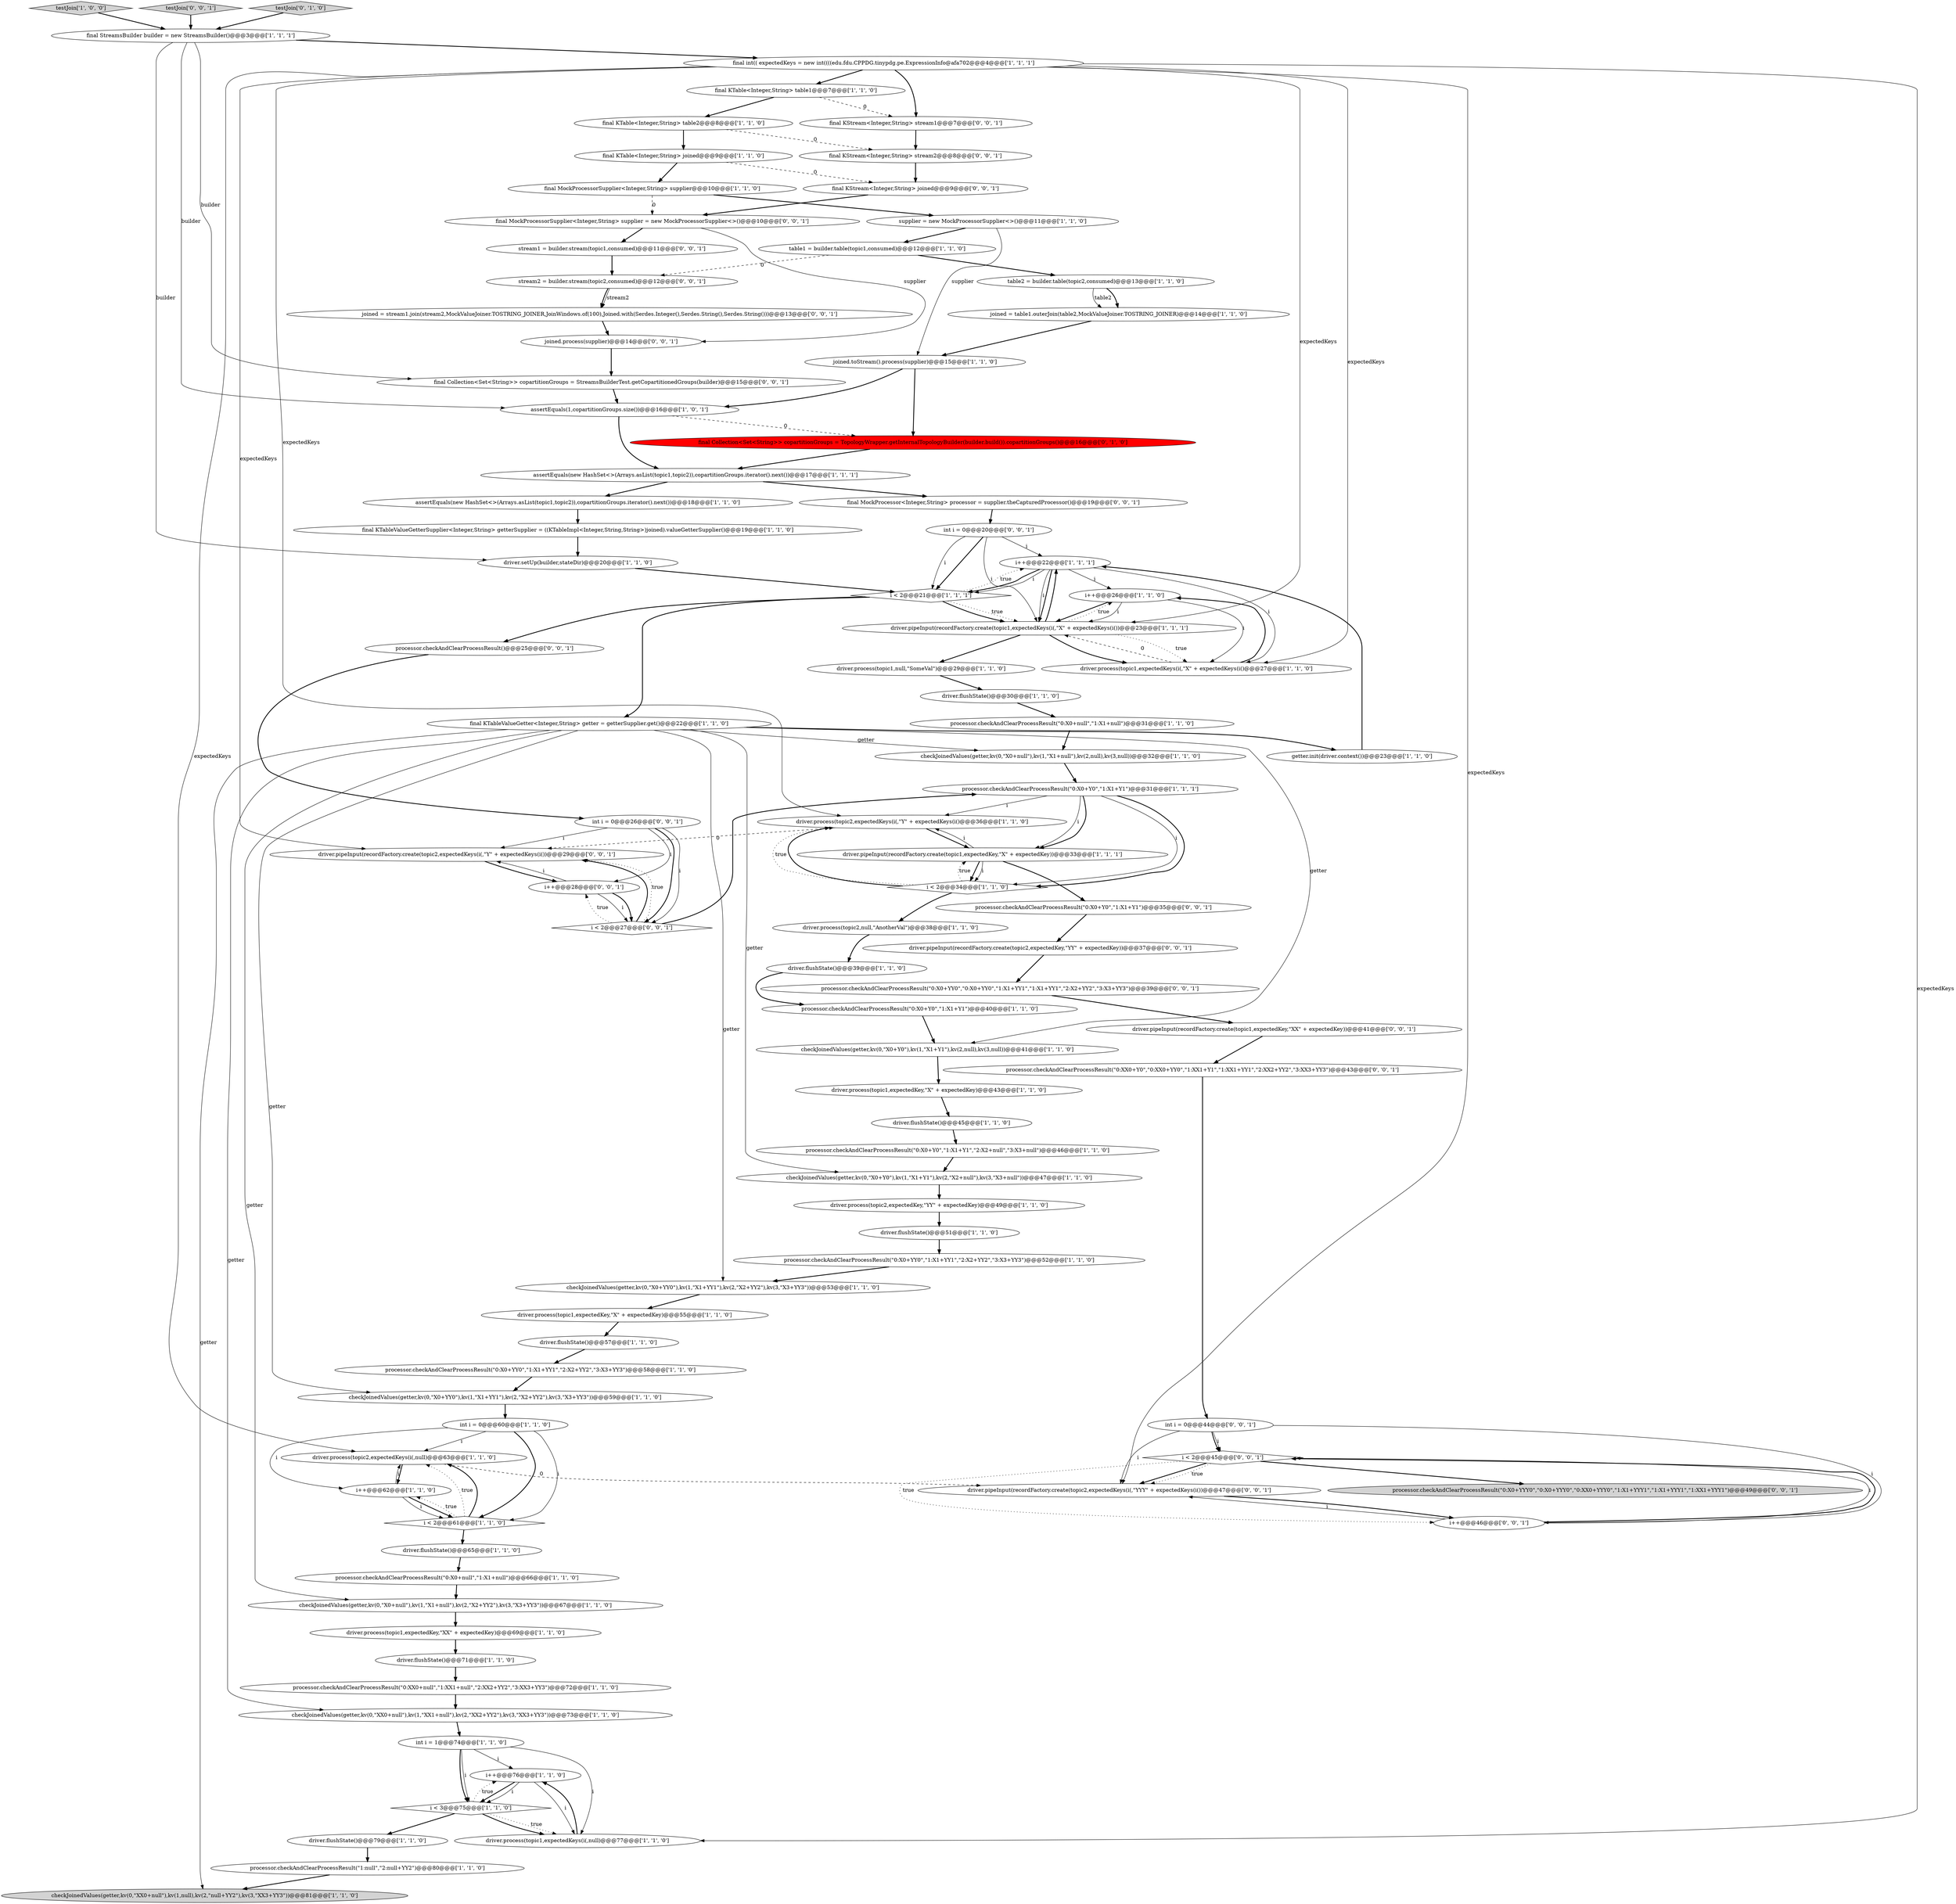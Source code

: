 digraph {
67 [style = filled, label = "final Collection<Set<String>> copartitionGroups = TopologyWrapper.getInternalTopologyBuilder(builder.build()).copartitionGroups()@@@16@@@['0', '1', '0']", fillcolor = red, shape = ellipse image = "AAA1AAABBB2BBB"];
54 [style = filled, label = "driver.flushState()@@@51@@@['1', '1', '0']", fillcolor = white, shape = ellipse image = "AAA0AAABBB1BBB"];
63 [style = filled, label = "checkJoinedValues(getter,kv(0,\"X0+null\"),kv(1,\"X1+null\"),kv(2,\"X2+YY2\"),kv(3,\"X3+YY3\"))@@@67@@@['1', '1', '0']", fillcolor = white, shape = ellipse image = "AAA0AAABBB1BBB"];
8 [style = filled, label = "driver.process(topic2,expectedKeys(i(,null)@@@63@@@['1', '1', '0']", fillcolor = white, shape = ellipse image = "AAA0AAABBB1BBB"];
25 [style = filled, label = "driver.process(topic2,expectedKeys(i(,\"Y\" + expectedKeys(i()@@@36@@@['1', '1', '0']", fillcolor = white, shape = ellipse image = "AAA0AAABBB1BBB"];
6 [style = filled, label = "i++@@@22@@@['1', '1', '1']", fillcolor = white, shape = ellipse image = "AAA0AAABBB1BBB"];
71 [style = filled, label = "i < 2@@@45@@@['0', '0', '1']", fillcolor = white, shape = diamond image = "AAA0AAABBB3BBB"];
0 [style = filled, label = "processor.checkAndClearProcessResult(\"0:X0+Y0\",\"1:X1+Y1\",\"2:X2+null\",\"3:X3+null\")@@@46@@@['1', '1', '0']", fillcolor = white, shape = ellipse image = "AAA0AAABBB1BBB"];
30 [style = filled, label = "driver.process(topic1,expectedKey,\"X\" + expectedKey)@@@55@@@['1', '1', '0']", fillcolor = white, shape = ellipse image = "AAA0AAABBB1BBB"];
61 [style = filled, label = "checkJoinedValues(getter,kv(0,\"XX0+null\"),kv(1,null),kv(2,\"null+YY2\"),kv(3,\"XX3+YY3\"))@@@81@@@['1', '1', '0']", fillcolor = lightgray, shape = ellipse image = "AAA0AAABBB1BBB"];
65 [style = filled, label = "table2 = builder.table(topic2,consumed)@@@13@@@['1', '1', '0']", fillcolor = white, shape = ellipse image = "AAA0AAABBB1BBB"];
46 [style = filled, label = "final KTable<Integer,String> table1@@@7@@@['1', '1', '0']", fillcolor = white, shape = ellipse image = "AAA0AAABBB1BBB"];
59 [style = filled, label = "checkJoinedValues(getter,kv(0,\"XX0+null\"),kv(1,\"XX1+null\"),kv(2,\"XX2+YY2\"),kv(3,\"XX3+YY3\"))@@@73@@@['1', '1', '0']", fillcolor = white, shape = ellipse image = "AAA0AAABBB1BBB"];
87 [style = filled, label = "int i = 0@@@26@@@['0', '0', '1']", fillcolor = white, shape = ellipse image = "AAA0AAABBB3BBB"];
68 [style = filled, label = "driver.pipeInput(recordFactory.create(topic2,expectedKey,\"YY\" + expectedKey))@@@37@@@['0', '0', '1']", fillcolor = white, shape = ellipse image = "AAA0AAABBB3BBB"];
90 [style = filled, label = "final MockProcessorSupplier<Integer,String> supplier = new MockProcessorSupplier<>()@@@10@@@['0', '0', '1']", fillcolor = white, shape = ellipse image = "AAA0AAABBB3BBB"];
24 [style = filled, label = "final KTable<Integer,String> joined@@@9@@@['1', '1', '0']", fillcolor = white, shape = ellipse image = "AAA0AAABBB1BBB"];
11 [style = filled, label = "driver.process(topic1,null,\"SomeVal\")@@@29@@@['1', '1', '0']", fillcolor = white, shape = ellipse image = "AAA0AAABBB1BBB"];
62 [style = filled, label = "i++@@@76@@@['1', '1', '0']", fillcolor = white, shape = ellipse image = "AAA0AAABBB1BBB"];
91 [style = filled, label = "stream2 = builder.stream(topic2,consumed)@@@12@@@['0', '0', '1']", fillcolor = white, shape = ellipse image = "AAA0AAABBB3BBB"];
82 [style = filled, label = "processor.checkAndClearProcessResult(\"0:XX0+Y0\",\"0:XX0+YY0\",\"1:XX1+Y1\",\"1:XX1+YY1\",\"2:XX2+YY2\",\"3:XX3+YY3\")@@@43@@@['0', '0', '1']", fillcolor = white, shape = ellipse image = "AAA0AAABBB3BBB"];
70 [style = filled, label = "stream1 = builder.stream(topic1,consumed)@@@11@@@['0', '0', '1']", fillcolor = white, shape = ellipse image = "AAA0AAABBB3BBB"];
14 [style = filled, label = "i < 3@@@75@@@['1', '1', '0']", fillcolor = white, shape = diamond image = "AAA0AAABBB1BBB"];
3 [style = filled, label = "final KTableValueGetterSupplier<Integer,String> getterSupplier = ((KTableImpl<Integer,String,String>)joined).valueGetterSupplier()@@@19@@@['1', '1', '0']", fillcolor = white, shape = ellipse image = "AAA0AAABBB1BBB"];
43 [style = filled, label = "processor.checkAndClearProcessResult(\"0:X0+null\",\"1:X1+null\")@@@31@@@['1', '1', '0']", fillcolor = white, shape = ellipse image = "AAA0AAABBB1BBB"];
78 [style = filled, label = "i++@@@28@@@['0', '0', '1']", fillcolor = white, shape = ellipse image = "AAA0AAABBB3BBB"];
35 [style = filled, label = "processor.checkAndClearProcessResult(\"0:X0+null\",\"1:X1+null\")@@@66@@@['1', '1', '0']", fillcolor = white, shape = ellipse image = "AAA0AAABBB1BBB"];
57 [style = filled, label = "final KTableValueGetter<Integer,String> getter = getterSupplier.get()@@@22@@@['1', '1', '0']", fillcolor = white, shape = ellipse image = "AAA0AAABBB1BBB"];
4 [style = filled, label = "i++@@@26@@@['1', '1', '0']", fillcolor = white, shape = ellipse image = "AAA0AAABBB1BBB"];
17 [style = filled, label = "checkJoinedValues(getter,kv(0,\"X0+YY0\"),kv(1,\"X1+YY1\"),kv(2,\"X2+YY2\"),kv(3,\"X3+YY3\"))@@@53@@@['1', '1', '0']", fillcolor = white, shape = ellipse image = "AAA0AAABBB1BBB"];
18 [style = filled, label = "assertEquals(new HashSet<>(Arrays.asList(topic1,topic2)),copartitionGroups.iterator().next())@@@17@@@['1', '1', '1']", fillcolor = white, shape = ellipse image = "AAA0AAABBB1BBB"];
20 [style = filled, label = "processor.checkAndClearProcessResult(\"0:X0+Y0\",\"1:X1+Y1\")@@@40@@@['1', '1', '0']", fillcolor = white, shape = ellipse image = "AAA0AAABBB1BBB"];
34 [style = filled, label = "processor.checkAndClearProcessResult(\"0:X0+YY0\",\"1:X1+YY1\",\"2:X2+YY2\",\"3:X3+YY3\")@@@58@@@['1', '1', '0']", fillcolor = white, shape = ellipse image = "AAA0AAABBB1BBB"];
38 [style = filled, label = "processor.checkAndClearProcessResult(\"0:XX0+null\",\"1:XX1+null\",\"2:XX2+YY2\",\"3:XX3+YY3\")@@@72@@@['1', '1', '0']", fillcolor = white, shape = ellipse image = "AAA0AAABBB1BBB"];
89 [style = filled, label = "final MockProcessor<Integer,String> processor = supplier.theCapturedProcessor()@@@19@@@['0', '0', '1']", fillcolor = white, shape = ellipse image = "AAA0AAABBB3BBB"];
9 [style = filled, label = "assertEquals(1,copartitionGroups.size())@@@16@@@['1', '0', '1']", fillcolor = white, shape = ellipse image = "AAA0AAABBB1BBB"];
15 [style = filled, label = "int i = 1@@@74@@@['1', '1', '0']", fillcolor = white, shape = ellipse image = "AAA0AAABBB1BBB"];
37 [style = filled, label = "joined.toStream().process(supplier)@@@15@@@['1', '1', '0']", fillcolor = white, shape = ellipse image = "AAA0AAABBB1BBB"];
47 [style = filled, label = "final KTable<Integer,String> table2@@@8@@@['1', '1', '0']", fillcolor = white, shape = ellipse image = "AAA0AAABBB1BBB"];
88 [style = filled, label = "driver.pipeInput(recordFactory.create(topic2,expectedKeys(i(,\"Y\" + expectedKeys(i())@@@29@@@['0', '0', '1']", fillcolor = white, shape = ellipse image = "AAA0AAABBB3BBB"];
7 [style = filled, label = "driver.flushState()@@@30@@@['1', '1', '0']", fillcolor = white, shape = ellipse image = "AAA0AAABBB1BBB"];
33 [style = filled, label = "testJoin['1', '0', '0']", fillcolor = lightgray, shape = diamond image = "AAA0AAABBB1BBB"];
73 [style = filled, label = "final KStream<Integer,String> joined@@@9@@@['0', '0', '1']", fillcolor = white, shape = ellipse image = "AAA0AAABBB3BBB"];
52 [style = filled, label = "driver.process(topic1,expectedKeys(i(,null)@@@77@@@['1', '1', '0']", fillcolor = white, shape = ellipse image = "AAA0AAABBB1BBB"];
27 [style = filled, label = "i < 2@@@34@@@['1', '1', '0']", fillcolor = white, shape = diamond image = "AAA0AAABBB1BBB"];
40 [style = filled, label = "driver.setUp(builder,stateDir)@@@20@@@['1', '1', '0']", fillcolor = white, shape = ellipse image = "AAA0AAABBB1BBB"];
23 [style = filled, label = "supplier = new MockProcessorSupplier<>()@@@11@@@['1', '1', '0']", fillcolor = white, shape = ellipse image = "AAA0AAABBB1BBB"];
48 [style = filled, label = "driver.flushState()@@@45@@@['1', '1', '0']", fillcolor = white, shape = ellipse image = "AAA0AAABBB1BBB"];
56 [style = filled, label = "joined = table1.outerJoin(table2,MockValueJoiner.TOSTRING_JOINER)@@@14@@@['1', '1', '0']", fillcolor = white, shape = ellipse image = "AAA0AAABBB1BBB"];
81 [style = filled, label = "testJoin['0', '0', '1']", fillcolor = lightgray, shape = diamond image = "AAA0AAABBB3BBB"];
66 [style = filled, label = "testJoin['0', '1', '0']", fillcolor = lightgray, shape = diamond image = "AAA0AAABBB2BBB"];
76 [style = filled, label = "driver.pipeInput(recordFactory.create(topic2,expectedKeys(i(,\"YYY\" + expectedKeys(i())@@@47@@@['0', '0', '1']", fillcolor = white, shape = ellipse image = "AAA0AAABBB3BBB"];
2 [style = filled, label = "driver.flushState()@@@71@@@['1', '1', '0']", fillcolor = white, shape = ellipse image = "AAA0AAABBB1BBB"];
32 [style = filled, label = "driver.flushState()@@@65@@@['1', '1', '0']", fillcolor = white, shape = ellipse image = "AAA0AAABBB1BBB"];
51 [style = filled, label = "driver.flushState()@@@39@@@['1', '1', '0']", fillcolor = white, shape = ellipse image = "AAA0AAABBB1BBB"];
49 [style = filled, label = "final StreamsBuilder builder = new StreamsBuilder()@@@3@@@['1', '1', '1']", fillcolor = white, shape = ellipse image = "AAA0AAABBB1BBB"];
84 [style = filled, label = "processor.checkAndClearProcessResult(\"0:X0+Y0\",\"1:X1+Y1\")@@@35@@@['0', '0', '1']", fillcolor = white, shape = ellipse image = "AAA0AAABBB3BBB"];
39 [style = filled, label = "driver.process(topic2,null,\"AnotherVal\")@@@38@@@['1', '1', '0']", fillcolor = white, shape = ellipse image = "AAA0AAABBB1BBB"];
83 [style = filled, label = "processor.checkAndClearProcessResult()@@@25@@@['0', '0', '1']", fillcolor = white, shape = ellipse image = "AAA0AAABBB3BBB"];
5 [style = filled, label = "processor.checkAndClearProcessResult(\"0:X0+Y0\",\"1:X1+Y1\")@@@31@@@['1', '1', '1']", fillcolor = white, shape = ellipse image = "AAA0AAABBB1BBB"];
92 [style = filled, label = "final KStream<Integer,String> stream2@@@8@@@['0', '0', '1']", fillcolor = white, shape = ellipse image = "AAA0AAABBB3BBB"];
1 [style = filled, label = "int i = 0@@@60@@@['1', '1', '0']", fillcolor = white, shape = ellipse image = "AAA0AAABBB1BBB"];
75 [style = filled, label = "joined = stream1.join(stream2,MockValueJoiner.TOSTRING_JOINER,JoinWindows.of(100),Joined.with(Serdes.Integer(),Serdes.String(),Serdes.String()))@@@13@@@['0', '0', '1']", fillcolor = white, shape = ellipse image = "AAA0AAABBB3BBB"];
44 [style = filled, label = "driver.flushState()@@@57@@@['1', '1', '0']", fillcolor = white, shape = ellipse image = "AAA0AAABBB1BBB"];
31 [style = filled, label = "table1 = builder.table(topic1,consumed)@@@12@@@['1', '1', '0']", fillcolor = white, shape = ellipse image = "AAA0AAABBB1BBB"];
29 [style = filled, label = "i < 2@@@21@@@['1', '1', '1']", fillcolor = white, shape = diamond image = "AAA0AAABBB1BBB"];
13 [style = filled, label = "driver.process(topic1,expectedKey,\"XX\" + expectedKey)@@@69@@@['1', '1', '0']", fillcolor = white, shape = ellipse image = "AAA0AAABBB1BBB"];
16 [style = filled, label = "checkJoinedValues(getter,kv(0,\"X0+null\"),kv(1,\"X1+null\"),kv(2,null),kv(3,null))@@@32@@@['1', '1', '0']", fillcolor = white, shape = ellipse image = "AAA0AAABBB1BBB"];
93 [style = filled, label = "joined.process(supplier)@@@14@@@['0', '0', '1']", fillcolor = white, shape = ellipse image = "AAA0AAABBB3BBB"];
45 [style = filled, label = "checkJoinedValues(getter,kv(0,\"X0+YY0\"),kv(1,\"X1+YY1\"),kv(2,\"X2+YY2\"),kv(3,\"X3+YY3\"))@@@59@@@['1', '1', '0']", fillcolor = white, shape = ellipse image = "AAA0AAABBB1BBB"];
41 [style = filled, label = "getter.init(driver.context())@@@23@@@['1', '1', '0']", fillcolor = white, shape = ellipse image = "AAA0AAABBB1BBB"];
53 [style = filled, label = "checkJoinedValues(getter,kv(0,\"X0+Y0\"),kv(1,\"X1+Y1\"),kv(2,null),kv(3,null))@@@41@@@['1', '1', '0']", fillcolor = white, shape = ellipse image = "AAA0AAABBB1BBB"];
28 [style = filled, label = "driver.process(topic2,expectedKey,\"YY\" + expectedKey)@@@49@@@['1', '1', '0']", fillcolor = white, shape = ellipse image = "AAA0AAABBB1BBB"];
21 [style = filled, label = "final MockProcessorSupplier<Integer,String> supplier@@@10@@@['1', '1', '0']", fillcolor = white, shape = ellipse image = "AAA0AAABBB1BBB"];
79 [style = filled, label = "int i = 0@@@20@@@['0', '0', '1']", fillcolor = white, shape = ellipse image = "AAA0AAABBB3BBB"];
19 [style = filled, label = "driver.pipeInput(recordFactory.create(topic1,expectedKey,\"X\" + expectedKey))@@@33@@@['1', '1', '1']", fillcolor = white, shape = ellipse image = "AAA0AAABBB1BBB"];
22 [style = filled, label = "driver.process(topic1,expectedKey,\"X\" + expectedKey)@@@43@@@['1', '1', '0']", fillcolor = white, shape = ellipse image = "AAA0AAABBB1BBB"];
64 [style = filled, label = "final int(( expectedKeys = new int((((edu.fdu.CPPDG.tinypdg.pe.ExpressionInfo@afa702@@@4@@@['1', '1', '1']", fillcolor = white, shape = ellipse image = "AAA0AAABBB1BBB"];
77 [style = filled, label = "i < 2@@@27@@@['0', '0', '1']", fillcolor = white, shape = diamond image = "AAA0AAABBB3BBB"];
10 [style = filled, label = "i < 2@@@61@@@['1', '1', '0']", fillcolor = white, shape = diamond image = "AAA0AAABBB1BBB"];
80 [style = filled, label = "final KStream<Integer,String> stream1@@@7@@@['0', '0', '1']", fillcolor = white, shape = ellipse image = "AAA0AAABBB3BBB"];
74 [style = filled, label = "int i = 0@@@44@@@['0', '0', '1']", fillcolor = white, shape = ellipse image = "AAA0AAABBB3BBB"];
42 [style = filled, label = "checkJoinedValues(getter,kv(0,\"X0+Y0\"),kv(1,\"X1+Y1\"),kv(2,\"X2+null\"),kv(3,\"X3+null\"))@@@47@@@['1', '1', '0']", fillcolor = white, shape = ellipse image = "AAA0AAABBB1BBB"];
50 [style = filled, label = "driver.pipeInput(recordFactory.create(topic1,expectedKeys(i(,\"X\" + expectedKeys(i())@@@23@@@['1', '1', '1']", fillcolor = white, shape = ellipse image = "AAA0AAABBB1BBB"];
12 [style = filled, label = "i++@@@62@@@['1', '1', '0']", fillcolor = white, shape = ellipse image = "AAA0AAABBB1BBB"];
26 [style = filled, label = "processor.checkAndClearProcessResult(\"0:X0+YY0\",\"1:X1+YY1\",\"2:X2+YY2\",\"3:X3+YY3\")@@@52@@@['1', '1', '0']", fillcolor = white, shape = ellipse image = "AAA0AAABBB1BBB"];
55 [style = filled, label = "processor.checkAndClearProcessResult(\"1:null\",\"2:null+YY2\")@@@80@@@['1', '1', '0']", fillcolor = white, shape = ellipse image = "AAA0AAABBB1BBB"];
72 [style = filled, label = "final Collection<Set<String>> copartitionGroups = StreamsBuilderTest.getCopartitionedGroups(builder)@@@15@@@['0', '0', '1']", fillcolor = white, shape = ellipse image = "AAA0AAABBB3BBB"];
60 [style = filled, label = "driver.process(topic1,expectedKeys(i(,\"X\" + expectedKeys(i()@@@27@@@['1', '1', '0']", fillcolor = white, shape = ellipse image = "AAA0AAABBB1BBB"];
94 [style = filled, label = "driver.pipeInput(recordFactory.create(topic1,expectedKey,\"XX\" + expectedKey))@@@41@@@['0', '0', '1']", fillcolor = white, shape = ellipse image = "AAA0AAABBB3BBB"];
69 [style = filled, label = "i++@@@46@@@['0', '0', '1']", fillcolor = white, shape = ellipse image = "AAA0AAABBB3BBB"];
58 [style = filled, label = "assertEquals(new HashSet<>(Arrays.asList(topic1,topic2)),copartitionGroups.iterator().next())@@@18@@@['1', '1', '0']", fillcolor = white, shape = ellipse image = "AAA0AAABBB1BBB"];
36 [style = filled, label = "driver.flushState()@@@79@@@['1', '1', '0']", fillcolor = white, shape = ellipse image = "AAA0AAABBB1BBB"];
85 [style = filled, label = "processor.checkAndClearProcessResult(\"0:X0+YYY0\",\"0:X0+YYY0\",\"0:XX0+YYY0\",\"1:X1+YYY1\",\"1:X1+YYY1\",\"1:XX1+YYY1\")@@@49@@@['0', '0', '1']", fillcolor = lightgray, shape = ellipse image = "AAA0AAABBB3BBB"];
86 [style = filled, label = "processor.checkAndClearProcessResult(\"0:X0+YY0\",\"0:X0+YY0\",\"1:X1+YY1\",\"1:X1+YY1\",\"2:X2+YY2\",\"3:X3+YY3\")@@@39@@@['0', '0', '1']", fillcolor = white, shape = ellipse image = "AAA0AAABBB3BBB"];
32->35 [style = bold, label=""];
10->8 [style = dotted, label="true"];
62->14 [style = bold, label=""];
64->80 [style = bold, label=""];
70->91 [style = bold, label=""];
6->50 [style = solid, label="i"];
77->88 [style = bold, label=""];
12->8 [style = solid, label="i"];
10->32 [style = bold, label=""];
65->56 [style = bold, label=""];
58->3 [style = bold, label=""];
57->41 [style = bold, label=""];
27->19 [style = dotted, label="true"];
57->42 [style = solid, label="getter"];
36->55 [style = bold, label=""];
6->29 [style = bold, label=""];
37->9 [style = bold, label=""];
90->70 [style = bold, label=""];
49->40 [style = solid, label="builder"];
12->10 [style = bold, label=""];
9->67 [style = dashed, label="0"];
82->74 [style = bold, label=""];
10->8 [style = bold, label=""];
39->51 [style = bold, label=""];
24->21 [style = bold, label=""];
79->6 [style = solid, label="i"];
60->50 [style = dashed, label="0"];
87->77 [style = bold, label=""];
77->88 [style = dotted, label="true"];
47->92 [style = dashed, label="0"];
57->61 [style = solid, label="getter"];
25->19 [style = bold, label=""];
49->72 [style = solid, label="builder"];
7->43 [style = bold, label=""];
5->19 [style = solid, label="i"];
63->13 [style = bold, label=""];
71->85 [style = bold, label=""];
5->27 [style = solid, label="i"];
91->75 [style = bold, label=""];
57->16 [style = solid, label="getter"];
79->29 [style = solid, label="i"];
4->50 [style = solid, label="i"];
87->78 [style = solid, label="i"];
74->71 [style = solid, label="i"];
27->25 [style = bold, label=""];
25->88 [style = dashed, label="0"];
54->26 [style = bold, label=""];
77->78 [style = dotted, label="true"];
23->37 [style = solid, label="supplier"];
87->88 [style = solid, label="i"];
80->92 [style = bold, label=""];
73->90 [style = bold, label=""];
79->29 [style = bold, label=""];
64->88 [style = solid, label="expectedKeys"];
49->64 [style = bold, label=""];
43->16 [style = bold, label=""];
62->14 [style = solid, label="i"];
6->4 [style = solid, label="i"];
27->25 [style = dotted, label="true"];
26->17 [style = bold, label=""];
67->18 [style = bold, label=""];
0->42 [style = bold, label=""];
28->54 [style = bold, label=""];
14->52 [style = dotted, label="true"];
78->88 [style = solid, label="i"];
81->49 [style = bold, label=""];
41->6 [style = bold, label=""];
8->76 [style = dashed, label="0"];
49->9 [style = solid, label="builder"];
62->52 [style = solid, label="i"];
45->1 [style = bold, label=""];
19->25 [style = solid, label="i"];
57->45 [style = solid, label="getter"];
84->68 [style = bold, label=""];
15->52 [style = solid, label="i"];
78->77 [style = solid, label="i"];
92->73 [style = bold, label=""];
1->12 [style = solid, label="i"];
29->50 [style = dotted, label="true"];
68->86 [style = bold, label=""];
44->34 [style = bold, label=""];
64->52 [style = solid, label="expectedKeys"];
1->10 [style = solid, label="i"];
14->52 [style = bold, label=""];
52->62 [style = bold, label=""];
5->25 [style = solid, label="i"];
29->57 [style = bold, label=""];
66->49 [style = bold, label=""];
72->9 [style = bold, label=""];
30->44 [style = bold, label=""];
6->60 [style = solid, label="i"];
40->29 [style = bold, label=""];
21->23 [style = bold, label=""];
14->36 [style = bold, label=""];
38->59 [style = bold, label=""];
23->31 [style = bold, label=""];
29->6 [style = dotted, label="true"];
15->14 [style = solid, label="i"];
31->91 [style = dashed, label="0"];
21->90 [style = dashed, label="0"];
74->76 [style = solid, label="i"];
15->14 [style = bold, label=""];
89->79 [style = bold, label=""];
79->50 [style = solid, label="i"];
22->48 [style = bold, label=""];
64->25 [style = solid, label="expectedKeys"];
50->60 [style = dotted, label="true"];
56->37 [style = bold, label=""];
90->93 [style = solid, label="supplier"];
18->89 [style = bold, label=""];
51->20 [style = bold, label=""];
55->61 [style = bold, label=""];
71->76 [style = bold, label=""];
5->19 [style = bold, label=""];
71->69 [style = dotted, label="true"];
27->39 [style = bold, label=""];
9->18 [style = bold, label=""];
50->60 [style = bold, label=""];
18->58 [style = bold, label=""];
47->24 [style = bold, label=""];
29->50 [style = bold, label=""];
64->8 [style = solid, label="expectedKeys"];
16->5 [style = bold, label=""];
35->63 [style = bold, label=""];
46->80 [style = dashed, label="0"];
65->56 [style = solid, label="table2"];
42->28 [style = bold, label=""];
33->49 [style = bold, label=""];
64->60 [style = solid, label="expectedKeys"];
4->50 [style = bold, label=""];
31->65 [style = bold, label=""];
8->12 [style = bold, label=""];
71->76 [style = dotted, label="true"];
60->4 [style = bold, label=""];
37->67 [style = bold, label=""];
13->2 [style = bold, label=""];
88->78 [style = bold, label=""];
87->77 [style = solid, label="i"];
50->4 [style = dotted, label="true"];
19->84 [style = bold, label=""];
19->27 [style = solid, label="i"];
50->6 [style = bold, label=""];
10->12 [style = dotted, label="true"];
91->75 [style = solid, label="stream2"];
77->5 [style = bold, label=""];
3->40 [style = bold, label=""];
29->83 [style = bold, label=""];
64->76 [style = solid, label="expectedKeys"];
59->15 [style = bold, label=""];
74->71 [style = bold, label=""];
6->29 [style = solid, label="i"];
34->45 [style = bold, label=""];
69->76 [style = solid, label="i"];
94->82 [style = bold, label=""];
12->10 [style = solid, label="i"];
17->30 [style = bold, label=""];
1->8 [style = solid, label="i"];
53->22 [style = bold, label=""];
64->46 [style = bold, label=""];
69->71 [style = solid, label="i"];
20->53 [style = bold, label=""];
46->47 [style = bold, label=""];
14->62 [style = dotted, label="true"];
48->0 [style = bold, label=""];
93->72 [style = bold, label=""];
4->60 [style = solid, label="i"];
74->69 [style = solid, label="i"];
2->38 [style = bold, label=""];
78->77 [style = bold, label=""];
57->17 [style = solid, label="getter"];
83->87 [style = bold, label=""];
69->71 [style = bold, label=""];
86->94 [style = bold, label=""];
50->11 [style = bold, label=""];
19->27 [style = bold, label=""];
6->50 [style = bold, label=""];
76->69 [style = bold, label=""];
57->53 [style = solid, label="getter"];
75->93 [style = bold, label=""];
15->62 [style = solid, label="i"];
64->50 [style = solid, label="expectedKeys"];
57->63 [style = solid, label="getter"];
5->27 [style = bold, label=""];
24->73 [style = dashed, label="0"];
1->10 [style = bold, label=""];
57->59 [style = solid, label="getter"];
11->7 [style = bold, label=""];
}
